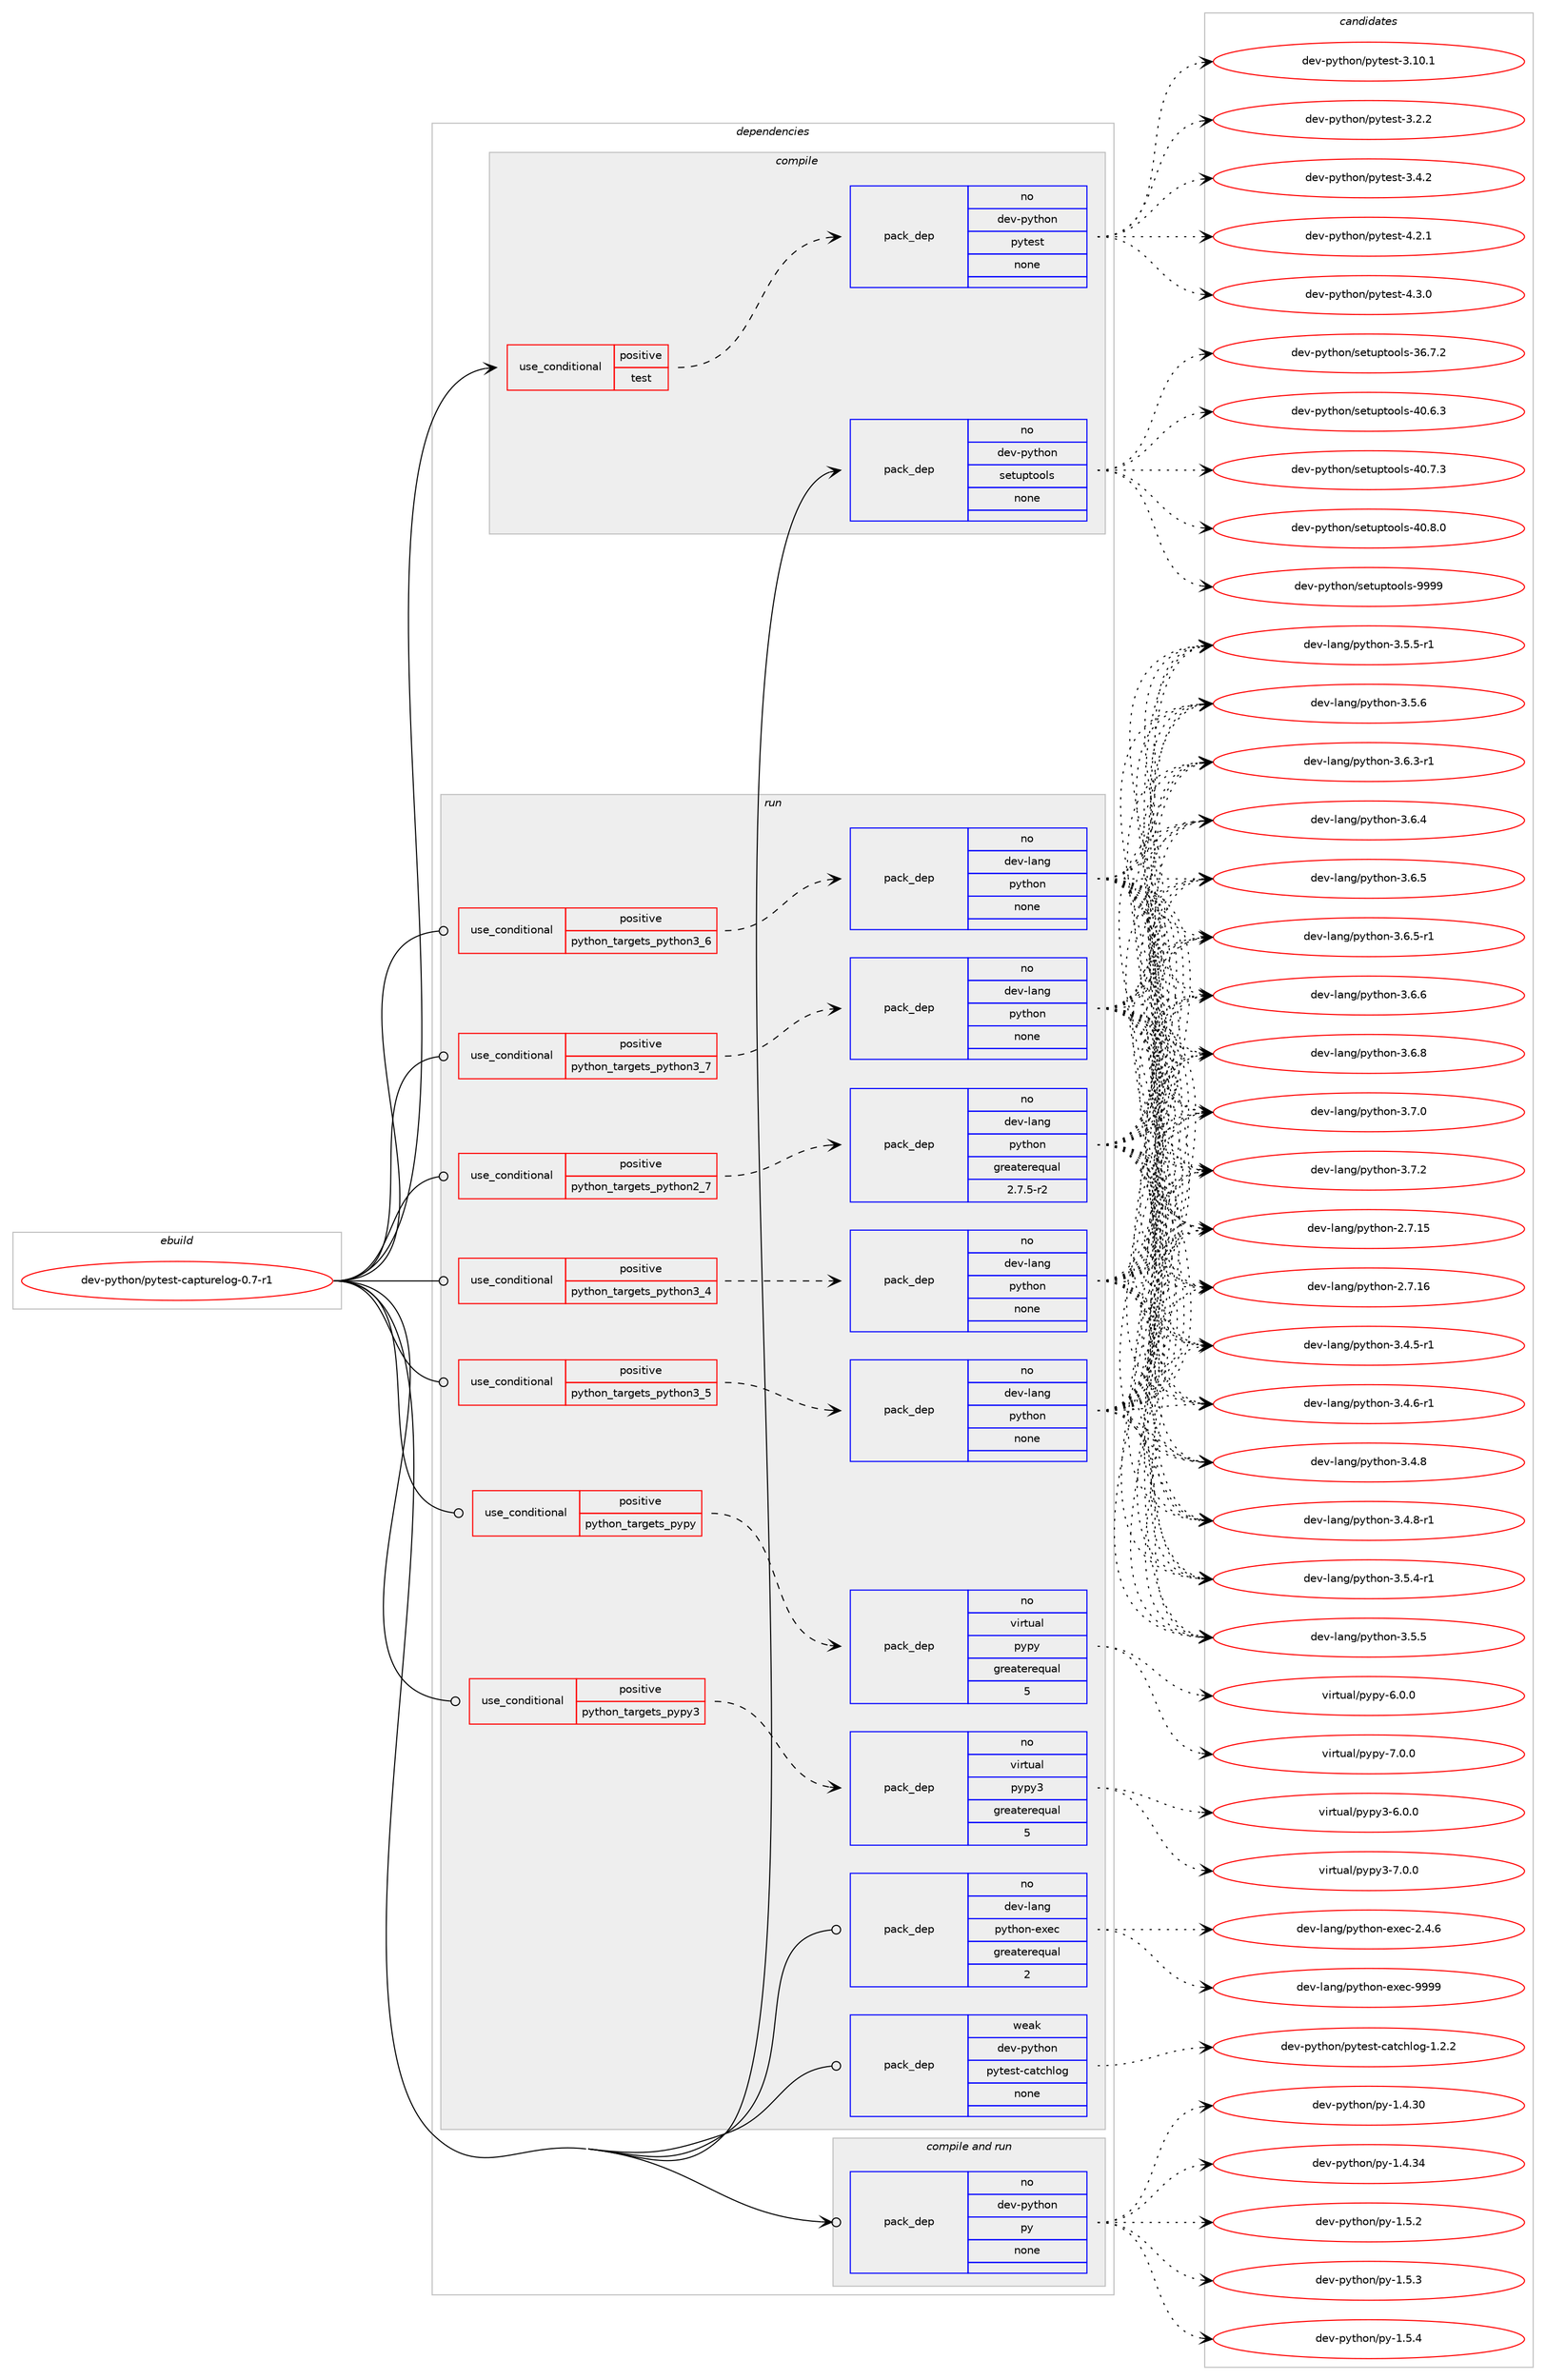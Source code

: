 digraph prolog {

# *************
# Graph options
# *************

newrank=true;
concentrate=true;
compound=true;
graph [rankdir=LR,fontname=Helvetica,fontsize=10,ranksep=1.5];#, ranksep=2.5, nodesep=0.2];
edge  [arrowhead=vee];
node  [fontname=Helvetica,fontsize=10];

# **********
# The ebuild
# **********

subgraph cluster_leftcol {
color=gray;
rank=same;
label=<<i>ebuild</i>>;
id [label="dev-python/pytest-capturelog-0.7-r1", color=red, width=4, href="../dev-python/pytest-capturelog-0.7-r1.svg"];
}

# ****************
# The dependencies
# ****************

subgraph cluster_midcol {
color=gray;
label=<<i>dependencies</i>>;
subgraph cluster_compile {
fillcolor="#eeeeee";
style=filled;
label=<<i>compile</i>>;
subgraph cond382013 {
dependency1432967 [label=<<TABLE BORDER="0" CELLBORDER="1" CELLSPACING="0" CELLPADDING="4"><TR><TD ROWSPAN="3" CELLPADDING="10">use_conditional</TD></TR><TR><TD>positive</TD></TR><TR><TD>test</TD></TR></TABLE>>, shape=none, color=red];
subgraph pack1027610 {
dependency1432968 [label=<<TABLE BORDER="0" CELLBORDER="1" CELLSPACING="0" CELLPADDING="4" WIDTH="220"><TR><TD ROWSPAN="6" CELLPADDING="30">pack_dep</TD></TR><TR><TD WIDTH="110">no</TD></TR><TR><TD>dev-python</TD></TR><TR><TD>pytest</TD></TR><TR><TD>none</TD></TR><TR><TD></TD></TR></TABLE>>, shape=none, color=blue];
}
dependency1432967:e -> dependency1432968:w [weight=20,style="dashed",arrowhead="vee"];
}
id:e -> dependency1432967:w [weight=20,style="solid",arrowhead="vee"];
subgraph pack1027611 {
dependency1432969 [label=<<TABLE BORDER="0" CELLBORDER="1" CELLSPACING="0" CELLPADDING="4" WIDTH="220"><TR><TD ROWSPAN="6" CELLPADDING="30">pack_dep</TD></TR><TR><TD WIDTH="110">no</TD></TR><TR><TD>dev-python</TD></TR><TR><TD>setuptools</TD></TR><TR><TD>none</TD></TR><TR><TD></TD></TR></TABLE>>, shape=none, color=blue];
}
id:e -> dependency1432969:w [weight=20,style="solid",arrowhead="vee"];
}
subgraph cluster_compileandrun {
fillcolor="#eeeeee";
style=filled;
label=<<i>compile and run</i>>;
subgraph pack1027612 {
dependency1432970 [label=<<TABLE BORDER="0" CELLBORDER="1" CELLSPACING="0" CELLPADDING="4" WIDTH="220"><TR><TD ROWSPAN="6" CELLPADDING="30">pack_dep</TD></TR><TR><TD WIDTH="110">no</TD></TR><TR><TD>dev-python</TD></TR><TR><TD>py</TD></TR><TR><TD>none</TD></TR><TR><TD></TD></TR></TABLE>>, shape=none, color=blue];
}
id:e -> dependency1432970:w [weight=20,style="solid",arrowhead="odotvee"];
}
subgraph cluster_run {
fillcolor="#eeeeee";
style=filled;
label=<<i>run</i>>;
subgraph cond382014 {
dependency1432971 [label=<<TABLE BORDER="0" CELLBORDER="1" CELLSPACING="0" CELLPADDING="4"><TR><TD ROWSPAN="3" CELLPADDING="10">use_conditional</TD></TR><TR><TD>positive</TD></TR><TR><TD>python_targets_pypy</TD></TR></TABLE>>, shape=none, color=red];
subgraph pack1027613 {
dependency1432972 [label=<<TABLE BORDER="0" CELLBORDER="1" CELLSPACING="0" CELLPADDING="4" WIDTH="220"><TR><TD ROWSPAN="6" CELLPADDING="30">pack_dep</TD></TR><TR><TD WIDTH="110">no</TD></TR><TR><TD>virtual</TD></TR><TR><TD>pypy</TD></TR><TR><TD>greaterequal</TD></TR><TR><TD>5</TD></TR></TABLE>>, shape=none, color=blue];
}
dependency1432971:e -> dependency1432972:w [weight=20,style="dashed",arrowhead="vee"];
}
id:e -> dependency1432971:w [weight=20,style="solid",arrowhead="odot"];
subgraph cond382015 {
dependency1432973 [label=<<TABLE BORDER="0" CELLBORDER="1" CELLSPACING="0" CELLPADDING="4"><TR><TD ROWSPAN="3" CELLPADDING="10">use_conditional</TD></TR><TR><TD>positive</TD></TR><TR><TD>python_targets_pypy3</TD></TR></TABLE>>, shape=none, color=red];
subgraph pack1027614 {
dependency1432974 [label=<<TABLE BORDER="0" CELLBORDER="1" CELLSPACING="0" CELLPADDING="4" WIDTH="220"><TR><TD ROWSPAN="6" CELLPADDING="30">pack_dep</TD></TR><TR><TD WIDTH="110">no</TD></TR><TR><TD>virtual</TD></TR><TR><TD>pypy3</TD></TR><TR><TD>greaterequal</TD></TR><TR><TD>5</TD></TR></TABLE>>, shape=none, color=blue];
}
dependency1432973:e -> dependency1432974:w [weight=20,style="dashed",arrowhead="vee"];
}
id:e -> dependency1432973:w [weight=20,style="solid",arrowhead="odot"];
subgraph cond382016 {
dependency1432975 [label=<<TABLE BORDER="0" CELLBORDER="1" CELLSPACING="0" CELLPADDING="4"><TR><TD ROWSPAN="3" CELLPADDING="10">use_conditional</TD></TR><TR><TD>positive</TD></TR><TR><TD>python_targets_python2_7</TD></TR></TABLE>>, shape=none, color=red];
subgraph pack1027615 {
dependency1432976 [label=<<TABLE BORDER="0" CELLBORDER="1" CELLSPACING="0" CELLPADDING="4" WIDTH="220"><TR><TD ROWSPAN="6" CELLPADDING="30">pack_dep</TD></TR><TR><TD WIDTH="110">no</TD></TR><TR><TD>dev-lang</TD></TR><TR><TD>python</TD></TR><TR><TD>greaterequal</TD></TR><TR><TD>2.7.5-r2</TD></TR></TABLE>>, shape=none, color=blue];
}
dependency1432975:e -> dependency1432976:w [weight=20,style="dashed",arrowhead="vee"];
}
id:e -> dependency1432975:w [weight=20,style="solid",arrowhead="odot"];
subgraph cond382017 {
dependency1432977 [label=<<TABLE BORDER="0" CELLBORDER="1" CELLSPACING="0" CELLPADDING="4"><TR><TD ROWSPAN="3" CELLPADDING="10">use_conditional</TD></TR><TR><TD>positive</TD></TR><TR><TD>python_targets_python3_4</TD></TR></TABLE>>, shape=none, color=red];
subgraph pack1027616 {
dependency1432978 [label=<<TABLE BORDER="0" CELLBORDER="1" CELLSPACING="0" CELLPADDING="4" WIDTH="220"><TR><TD ROWSPAN="6" CELLPADDING="30">pack_dep</TD></TR><TR><TD WIDTH="110">no</TD></TR><TR><TD>dev-lang</TD></TR><TR><TD>python</TD></TR><TR><TD>none</TD></TR><TR><TD></TD></TR></TABLE>>, shape=none, color=blue];
}
dependency1432977:e -> dependency1432978:w [weight=20,style="dashed",arrowhead="vee"];
}
id:e -> dependency1432977:w [weight=20,style="solid",arrowhead="odot"];
subgraph cond382018 {
dependency1432979 [label=<<TABLE BORDER="0" CELLBORDER="1" CELLSPACING="0" CELLPADDING="4"><TR><TD ROWSPAN="3" CELLPADDING="10">use_conditional</TD></TR><TR><TD>positive</TD></TR><TR><TD>python_targets_python3_5</TD></TR></TABLE>>, shape=none, color=red];
subgraph pack1027617 {
dependency1432980 [label=<<TABLE BORDER="0" CELLBORDER="1" CELLSPACING="0" CELLPADDING="4" WIDTH="220"><TR><TD ROWSPAN="6" CELLPADDING="30">pack_dep</TD></TR><TR><TD WIDTH="110">no</TD></TR><TR><TD>dev-lang</TD></TR><TR><TD>python</TD></TR><TR><TD>none</TD></TR><TR><TD></TD></TR></TABLE>>, shape=none, color=blue];
}
dependency1432979:e -> dependency1432980:w [weight=20,style="dashed",arrowhead="vee"];
}
id:e -> dependency1432979:w [weight=20,style="solid",arrowhead="odot"];
subgraph cond382019 {
dependency1432981 [label=<<TABLE BORDER="0" CELLBORDER="1" CELLSPACING="0" CELLPADDING="4"><TR><TD ROWSPAN="3" CELLPADDING="10">use_conditional</TD></TR><TR><TD>positive</TD></TR><TR><TD>python_targets_python3_6</TD></TR></TABLE>>, shape=none, color=red];
subgraph pack1027618 {
dependency1432982 [label=<<TABLE BORDER="0" CELLBORDER="1" CELLSPACING="0" CELLPADDING="4" WIDTH="220"><TR><TD ROWSPAN="6" CELLPADDING="30">pack_dep</TD></TR><TR><TD WIDTH="110">no</TD></TR><TR><TD>dev-lang</TD></TR><TR><TD>python</TD></TR><TR><TD>none</TD></TR><TR><TD></TD></TR></TABLE>>, shape=none, color=blue];
}
dependency1432981:e -> dependency1432982:w [weight=20,style="dashed",arrowhead="vee"];
}
id:e -> dependency1432981:w [weight=20,style="solid",arrowhead="odot"];
subgraph cond382020 {
dependency1432983 [label=<<TABLE BORDER="0" CELLBORDER="1" CELLSPACING="0" CELLPADDING="4"><TR><TD ROWSPAN="3" CELLPADDING="10">use_conditional</TD></TR><TR><TD>positive</TD></TR><TR><TD>python_targets_python3_7</TD></TR></TABLE>>, shape=none, color=red];
subgraph pack1027619 {
dependency1432984 [label=<<TABLE BORDER="0" CELLBORDER="1" CELLSPACING="0" CELLPADDING="4" WIDTH="220"><TR><TD ROWSPAN="6" CELLPADDING="30">pack_dep</TD></TR><TR><TD WIDTH="110">no</TD></TR><TR><TD>dev-lang</TD></TR><TR><TD>python</TD></TR><TR><TD>none</TD></TR><TR><TD></TD></TR></TABLE>>, shape=none, color=blue];
}
dependency1432983:e -> dependency1432984:w [weight=20,style="dashed",arrowhead="vee"];
}
id:e -> dependency1432983:w [weight=20,style="solid",arrowhead="odot"];
subgraph pack1027620 {
dependency1432985 [label=<<TABLE BORDER="0" CELLBORDER="1" CELLSPACING="0" CELLPADDING="4" WIDTH="220"><TR><TD ROWSPAN="6" CELLPADDING="30">pack_dep</TD></TR><TR><TD WIDTH="110">no</TD></TR><TR><TD>dev-lang</TD></TR><TR><TD>python-exec</TD></TR><TR><TD>greaterequal</TD></TR><TR><TD>2</TD></TR></TABLE>>, shape=none, color=blue];
}
id:e -> dependency1432985:w [weight=20,style="solid",arrowhead="odot"];
subgraph pack1027621 {
dependency1432986 [label=<<TABLE BORDER="0" CELLBORDER="1" CELLSPACING="0" CELLPADDING="4" WIDTH="220"><TR><TD ROWSPAN="6" CELLPADDING="30">pack_dep</TD></TR><TR><TD WIDTH="110">weak</TD></TR><TR><TD>dev-python</TD></TR><TR><TD>pytest-catchlog</TD></TR><TR><TD>none</TD></TR><TR><TD></TD></TR></TABLE>>, shape=none, color=blue];
}
id:e -> dependency1432986:w [weight=20,style="solid",arrowhead="odot"];
}
}

# **************
# The candidates
# **************

subgraph cluster_choices {
rank=same;
color=gray;
label=<<i>candidates</i>>;

subgraph choice1027610 {
color=black;
nodesep=1;
choice100101118451121211161041111104711212111610111511645514649484649 [label="dev-python/pytest-3.10.1", color=red, width=4,href="../dev-python/pytest-3.10.1.svg"];
choice1001011184511212111610411111047112121116101115116455146504650 [label="dev-python/pytest-3.2.2", color=red, width=4,href="../dev-python/pytest-3.2.2.svg"];
choice1001011184511212111610411111047112121116101115116455146524650 [label="dev-python/pytest-3.4.2", color=red, width=4,href="../dev-python/pytest-3.4.2.svg"];
choice1001011184511212111610411111047112121116101115116455246504649 [label="dev-python/pytest-4.2.1", color=red, width=4,href="../dev-python/pytest-4.2.1.svg"];
choice1001011184511212111610411111047112121116101115116455246514648 [label="dev-python/pytest-4.3.0", color=red, width=4,href="../dev-python/pytest-4.3.0.svg"];
dependency1432968:e -> choice100101118451121211161041111104711212111610111511645514649484649:w [style=dotted,weight="100"];
dependency1432968:e -> choice1001011184511212111610411111047112121116101115116455146504650:w [style=dotted,weight="100"];
dependency1432968:e -> choice1001011184511212111610411111047112121116101115116455146524650:w [style=dotted,weight="100"];
dependency1432968:e -> choice1001011184511212111610411111047112121116101115116455246504649:w [style=dotted,weight="100"];
dependency1432968:e -> choice1001011184511212111610411111047112121116101115116455246514648:w [style=dotted,weight="100"];
}
subgraph choice1027611 {
color=black;
nodesep=1;
choice100101118451121211161041111104711510111611711211611111110811545515446554650 [label="dev-python/setuptools-36.7.2", color=red, width=4,href="../dev-python/setuptools-36.7.2.svg"];
choice100101118451121211161041111104711510111611711211611111110811545524846544651 [label="dev-python/setuptools-40.6.3", color=red, width=4,href="../dev-python/setuptools-40.6.3.svg"];
choice100101118451121211161041111104711510111611711211611111110811545524846554651 [label="dev-python/setuptools-40.7.3", color=red, width=4,href="../dev-python/setuptools-40.7.3.svg"];
choice100101118451121211161041111104711510111611711211611111110811545524846564648 [label="dev-python/setuptools-40.8.0", color=red, width=4,href="../dev-python/setuptools-40.8.0.svg"];
choice10010111845112121116104111110471151011161171121161111111081154557575757 [label="dev-python/setuptools-9999", color=red, width=4,href="../dev-python/setuptools-9999.svg"];
dependency1432969:e -> choice100101118451121211161041111104711510111611711211611111110811545515446554650:w [style=dotted,weight="100"];
dependency1432969:e -> choice100101118451121211161041111104711510111611711211611111110811545524846544651:w [style=dotted,weight="100"];
dependency1432969:e -> choice100101118451121211161041111104711510111611711211611111110811545524846554651:w [style=dotted,weight="100"];
dependency1432969:e -> choice100101118451121211161041111104711510111611711211611111110811545524846564648:w [style=dotted,weight="100"];
dependency1432969:e -> choice10010111845112121116104111110471151011161171121161111111081154557575757:w [style=dotted,weight="100"];
}
subgraph choice1027612 {
color=black;
nodesep=1;
choice100101118451121211161041111104711212145494652465148 [label="dev-python/py-1.4.30", color=red, width=4,href="../dev-python/py-1.4.30.svg"];
choice100101118451121211161041111104711212145494652465152 [label="dev-python/py-1.4.34", color=red, width=4,href="../dev-python/py-1.4.34.svg"];
choice1001011184511212111610411111047112121454946534650 [label="dev-python/py-1.5.2", color=red, width=4,href="../dev-python/py-1.5.2.svg"];
choice1001011184511212111610411111047112121454946534651 [label="dev-python/py-1.5.3", color=red, width=4,href="../dev-python/py-1.5.3.svg"];
choice1001011184511212111610411111047112121454946534652 [label="dev-python/py-1.5.4", color=red, width=4,href="../dev-python/py-1.5.4.svg"];
dependency1432970:e -> choice100101118451121211161041111104711212145494652465148:w [style=dotted,weight="100"];
dependency1432970:e -> choice100101118451121211161041111104711212145494652465152:w [style=dotted,weight="100"];
dependency1432970:e -> choice1001011184511212111610411111047112121454946534650:w [style=dotted,weight="100"];
dependency1432970:e -> choice1001011184511212111610411111047112121454946534651:w [style=dotted,weight="100"];
dependency1432970:e -> choice1001011184511212111610411111047112121454946534652:w [style=dotted,weight="100"];
}
subgraph choice1027613 {
color=black;
nodesep=1;
choice1181051141161179710847112121112121455446484648 [label="virtual/pypy-6.0.0", color=red, width=4,href="../virtual/pypy-6.0.0.svg"];
choice1181051141161179710847112121112121455546484648 [label="virtual/pypy-7.0.0", color=red, width=4,href="../virtual/pypy-7.0.0.svg"];
dependency1432972:e -> choice1181051141161179710847112121112121455446484648:w [style=dotted,weight="100"];
dependency1432972:e -> choice1181051141161179710847112121112121455546484648:w [style=dotted,weight="100"];
}
subgraph choice1027614 {
color=black;
nodesep=1;
choice118105114116117971084711212111212151455446484648 [label="virtual/pypy3-6.0.0", color=red, width=4,href="../virtual/pypy3-6.0.0.svg"];
choice118105114116117971084711212111212151455546484648 [label="virtual/pypy3-7.0.0", color=red, width=4,href="../virtual/pypy3-7.0.0.svg"];
dependency1432974:e -> choice118105114116117971084711212111212151455446484648:w [style=dotted,weight="100"];
dependency1432974:e -> choice118105114116117971084711212111212151455546484648:w [style=dotted,weight="100"];
}
subgraph choice1027615 {
color=black;
nodesep=1;
choice10010111845108971101034711212111610411111045504655464953 [label="dev-lang/python-2.7.15", color=red, width=4,href="../dev-lang/python-2.7.15.svg"];
choice10010111845108971101034711212111610411111045504655464954 [label="dev-lang/python-2.7.16", color=red, width=4,href="../dev-lang/python-2.7.16.svg"];
choice1001011184510897110103471121211161041111104551465246534511449 [label="dev-lang/python-3.4.5-r1", color=red, width=4,href="../dev-lang/python-3.4.5-r1.svg"];
choice1001011184510897110103471121211161041111104551465246544511449 [label="dev-lang/python-3.4.6-r1", color=red, width=4,href="../dev-lang/python-3.4.6-r1.svg"];
choice100101118451089711010347112121116104111110455146524656 [label="dev-lang/python-3.4.8", color=red, width=4,href="../dev-lang/python-3.4.8.svg"];
choice1001011184510897110103471121211161041111104551465246564511449 [label="dev-lang/python-3.4.8-r1", color=red, width=4,href="../dev-lang/python-3.4.8-r1.svg"];
choice1001011184510897110103471121211161041111104551465346524511449 [label="dev-lang/python-3.5.4-r1", color=red, width=4,href="../dev-lang/python-3.5.4-r1.svg"];
choice100101118451089711010347112121116104111110455146534653 [label="dev-lang/python-3.5.5", color=red, width=4,href="../dev-lang/python-3.5.5.svg"];
choice1001011184510897110103471121211161041111104551465346534511449 [label="dev-lang/python-3.5.5-r1", color=red, width=4,href="../dev-lang/python-3.5.5-r1.svg"];
choice100101118451089711010347112121116104111110455146534654 [label="dev-lang/python-3.5.6", color=red, width=4,href="../dev-lang/python-3.5.6.svg"];
choice1001011184510897110103471121211161041111104551465446514511449 [label="dev-lang/python-3.6.3-r1", color=red, width=4,href="../dev-lang/python-3.6.3-r1.svg"];
choice100101118451089711010347112121116104111110455146544652 [label="dev-lang/python-3.6.4", color=red, width=4,href="../dev-lang/python-3.6.4.svg"];
choice100101118451089711010347112121116104111110455146544653 [label="dev-lang/python-3.6.5", color=red, width=4,href="../dev-lang/python-3.6.5.svg"];
choice1001011184510897110103471121211161041111104551465446534511449 [label="dev-lang/python-3.6.5-r1", color=red, width=4,href="../dev-lang/python-3.6.5-r1.svg"];
choice100101118451089711010347112121116104111110455146544654 [label="dev-lang/python-3.6.6", color=red, width=4,href="../dev-lang/python-3.6.6.svg"];
choice100101118451089711010347112121116104111110455146544656 [label="dev-lang/python-3.6.8", color=red, width=4,href="../dev-lang/python-3.6.8.svg"];
choice100101118451089711010347112121116104111110455146554648 [label="dev-lang/python-3.7.0", color=red, width=4,href="../dev-lang/python-3.7.0.svg"];
choice100101118451089711010347112121116104111110455146554650 [label="dev-lang/python-3.7.2", color=red, width=4,href="../dev-lang/python-3.7.2.svg"];
dependency1432976:e -> choice10010111845108971101034711212111610411111045504655464953:w [style=dotted,weight="100"];
dependency1432976:e -> choice10010111845108971101034711212111610411111045504655464954:w [style=dotted,weight="100"];
dependency1432976:e -> choice1001011184510897110103471121211161041111104551465246534511449:w [style=dotted,weight="100"];
dependency1432976:e -> choice1001011184510897110103471121211161041111104551465246544511449:w [style=dotted,weight="100"];
dependency1432976:e -> choice100101118451089711010347112121116104111110455146524656:w [style=dotted,weight="100"];
dependency1432976:e -> choice1001011184510897110103471121211161041111104551465246564511449:w [style=dotted,weight="100"];
dependency1432976:e -> choice1001011184510897110103471121211161041111104551465346524511449:w [style=dotted,weight="100"];
dependency1432976:e -> choice100101118451089711010347112121116104111110455146534653:w [style=dotted,weight="100"];
dependency1432976:e -> choice1001011184510897110103471121211161041111104551465346534511449:w [style=dotted,weight="100"];
dependency1432976:e -> choice100101118451089711010347112121116104111110455146534654:w [style=dotted,weight="100"];
dependency1432976:e -> choice1001011184510897110103471121211161041111104551465446514511449:w [style=dotted,weight="100"];
dependency1432976:e -> choice100101118451089711010347112121116104111110455146544652:w [style=dotted,weight="100"];
dependency1432976:e -> choice100101118451089711010347112121116104111110455146544653:w [style=dotted,weight="100"];
dependency1432976:e -> choice1001011184510897110103471121211161041111104551465446534511449:w [style=dotted,weight="100"];
dependency1432976:e -> choice100101118451089711010347112121116104111110455146544654:w [style=dotted,weight="100"];
dependency1432976:e -> choice100101118451089711010347112121116104111110455146544656:w [style=dotted,weight="100"];
dependency1432976:e -> choice100101118451089711010347112121116104111110455146554648:w [style=dotted,weight="100"];
dependency1432976:e -> choice100101118451089711010347112121116104111110455146554650:w [style=dotted,weight="100"];
}
subgraph choice1027616 {
color=black;
nodesep=1;
choice10010111845108971101034711212111610411111045504655464953 [label="dev-lang/python-2.7.15", color=red, width=4,href="../dev-lang/python-2.7.15.svg"];
choice10010111845108971101034711212111610411111045504655464954 [label="dev-lang/python-2.7.16", color=red, width=4,href="../dev-lang/python-2.7.16.svg"];
choice1001011184510897110103471121211161041111104551465246534511449 [label="dev-lang/python-3.4.5-r1", color=red, width=4,href="../dev-lang/python-3.4.5-r1.svg"];
choice1001011184510897110103471121211161041111104551465246544511449 [label="dev-lang/python-3.4.6-r1", color=red, width=4,href="../dev-lang/python-3.4.6-r1.svg"];
choice100101118451089711010347112121116104111110455146524656 [label="dev-lang/python-3.4.8", color=red, width=4,href="../dev-lang/python-3.4.8.svg"];
choice1001011184510897110103471121211161041111104551465246564511449 [label="dev-lang/python-3.4.8-r1", color=red, width=4,href="../dev-lang/python-3.4.8-r1.svg"];
choice1001011184510897110103471121211161041111104551465346524511449 [label="dev-lang/python-3.5.4-r1", color=red, width=4,href="../dev-lang/python-3.5.4-r1.svg"];
choice100101118451089711010347112121116104111110455146534653 [label="dev-lang/python-3.5.5", color=red, width=4,href="../dev-lang/python-3.5.5.svg"];
choice1001011184510897110103471121211161041111104551465346534511449 [label="dev-lang/python-3.5.5-r1", color=red, width=4,href="../dev-lang/python-3.5.5-r1.svg"];
choice100101118451089711010347112121116104111110455146534654 [label="dev-lang/python-3.5.6", color=red, width=4,href="../dev-lang/python-3.5.6.svg"];
choice1001011184510897110103471121211161041111104551465446514511449 [label="dev-lang/python-3.6.3-r1", color=red, width=4,href="../dev-lang/python-3.6.3-r1.svg"];
choice100101118451089711010347112121116104111110455146544652 [label="dev-lang/python-3.6.4", color=red, width=4,href="../dev-lang/python-3.6.4.svg"];
choice100101118451089711010347112121116104111110455146544653 [label="dev-lang/python-3.6.5", color=red, width=4,href="../dev-lang/python-3.6.5.svg"];
choice1001011184510897110103471121211161041111104551465446534511449 [label="dev-lang/python-3.6.5-r1", color=red, width=4,href="../dev-lang/python-3.6.5-r1.svg"];
choice100101118451089711010347112121116104111110455146544654 [label="dev-lang/python-3.6.6", color=red, width=4,href="../dev-lang/python-3.6.6.svg"];
choice100101118451089711010347112121116104111110455146544656 [label="dev-lang/python-3.6.8", color=red, width=4,href="../dev-lang/python-3.6.8.svg"];
choice100101118451089711010347112121116104111110455146554648 [label="dev-lang/python-3.7.0", color=red, width=4,href="../dev-lang/python-3.7.0.svg"];
choice100101118451089711010347112121116104111110455146554650 [label="dev-lang/python-3.7.2", color=red, width=4,href="../dev-lang/python-3.7.2.svg"];
dependency1432978:e -> choice10010111845108971101034711212111610411111045504655464953:w [style=dotted,weight="100"];
dependency1432978:e -> choice10010111845108971101034711212111610411111045504655464954:w [style=dotted,weight="100"];
dependency1432978:e -> choice1001011184510897110103471121211161041111104551465246534511449:w [style=dotted,weight="100"];
dependency1432978:e -> choice1001011184510897110103471121211161041111104551465246544511449:w [style=dotted,weight="100"];
dependency1432978:e -> choice100101118451089711010347112121116104111110455146524656:w [style=dotted,weight="100"];
dependency1432978:e -> choice1001011184510897110103471121211161041111104551465246564511449:w [style=dotted,weight="100"];
dependency1432978:e -> choice1001011184510897110103471121211161041111104551465346524511449:w [style=dotted,weight="100"];
dependency1432978:e -> choice100101118451089711010347112121116104111110455146534653:w [style=dotted,weight="100"];
dependency1432978:e -> choice1001011184510897110103471121211161041111104551465346534511449:w [style=dotted,weight="100"];
dependency1432978:e -> choice100101118451089711010347112121116104111110455146534654:w [style=dotted,weight="100"];
dependency1432978:e -> choice1001011184510897110103471121211161041111104551465446514511449:w [style=dotted,weight="100"];
dependency1432978:e -> choice100101118451089711010347112121116104111110455146544652:w [style=dotted,weight="100"];
dependency1432978:e -> choice100101118451089711010347112121116104111110455146544653:w [style=dotted,weight="100"];
dependency1432978:e -> choice1001011184510897110103471121211161041111104551465446534511449:w [style=dotted,weight="100"];
dependency1432978:e -> choice100101118451089711010347112121116104111110455146544654:w [style=dotted,weight="100"];
dependency1432978:e -> choice100101118451089711010347112121116104111110455146544656:w [style=dotted,weight="100"];
dependency1432978:e -> choice100101118451089711010347112121116104111110455146554648:w [style=dotted,weight="100"];
dependency1432978:e -> choice100101118451089711010347112121116104111110455146554650:w [style=dotted,weight="100"];
}
subgraph choice1027617 {
color=black;
nodesep=1;
choice10010111845108971101034711212111610411111045504655464953 [label="dev-lang/python-2.7.15", color=red, width=4,href="../dev-lang/python-2.7.15.svg"];
choice10010111845108971101034711212111610411111045504655464954 [label="dev-lang/python-2.7.16", color=red, width=4,href="../dev-lang/python-2.7.16.svg"];
choice1001011184510897110103471121211161041111104551465246534511449 [label="dev-lang/python-3.4.5-r1", color=red, width=4,href="../dev-lang/python-3.4.5-r1.svg"];
choice1001011184510897110103471121211161041111104551465246544511449 [label="dev-lang/python-3.4.6-r1", color=red, width=4,href="../dev-lang/python-3.4.6-r1.svg"];
choice100101118451089711010347112121116104111110455146524656 [label="dev-lang/python-3.4.8", color=red, width=4,href="../dev-lang/python-3.4.8.svg"];
choice1001011184510897110103471121211161041111104551465246564511449 [label="dev-lang/python-3.4.8-r1", color=red, width=4,href="../dev-lang/python-3.4.8-r1.svg"];
choice1001011184510897110103471121211161041111104551465346524511449 [label="dev-lang/python-3.5.4-r1", color=red, width=4,href="../dev-lang/python-3.5.4-r1.svg"];
choice100101118451089711010347112121116104111110455146534653 [label="dev-lang/python-3.5.5", color=red, width=4,href="../dev-lang/python-3.5.5.svg"];
choice1001011184510897110103471121211161041111104551465346534511449 [label="dev-lang/python-3.5.5-r1", color=red, width=4,href="../dev-lang/python-3.5.5-r1.svg"];
choice100101118451089711010347112121116104111110455146534654 [label="dev-lang/python-3.5.6", color=red, width=4,href="../dev-lang/python-3.5.6.svg"];
choice1001011184510897110103471121211161041111104551465446514511449 [label="dev-lang/python-3.6.3-r1", color=red, width=4,href="../dev-lang/python-3.6.3-r1.svg"];
choice100101118451089711010347112121116104111110455146544652 [label="dev-lang/python-3.6.4", color=red, width=4,href="../dev-lang/python-3.6.4.svg"];
choice100101118451089711010347112121116104111110455146544653 [label="dev-lang/python-3.6.5", color=red, width=4,href="../dev-lang/python-3.6.5.svg"];
choice1001011184510897110103471121211161041111104551465446534511449 [label="dev-lang/python-3.6.5-r1", color=red, width=4,href="../dev-lang/python-3.6.5-r1.svg"];
choice100101118451089711010347112121116104111110455146544654 [label="dev-lang/python-3.6.6", color=red, width=4,href="../dev-lang/python-3.6.6.svg"];
choice100101118451089711010347112121116104111110455146544656 [label="dev-lang/python-3.6.8", color=red, width=4,href="../dev-lang/python-3.6.8.svg"];
choice100101118451089711010347112121116104111110455146554648 [label="dev-lang/python-3.7.0", color=red, width=4,href="../dev-lang/python-3.7.0.svg"];
choice100101118451089711010347112121116104111110455146554650 [label="dev-lang/python-3.7.2", color=red, width=4,href="../dev-lang/python-3.7.2.svg"];
dependency1432980:e -> choice10010111845108971101034711212111610411111045504655464953:w [style=dotted,weight="100"];
dependency1432980:e -> choice10010111845108971101034711212111610411111045504655464954:w [style=dotted,weight="100"];
dependency1432980:e -> choice1001011184510897110103471121211161041111104551465246534511449:w [style=dotted,weight="100"];
dependency1432980:e -> choice1001011184510897110103471121211161041111104551465246544511449:w [style=dotted,weight="100"];
dependency1432980:e -> choice100101118451089711010347112121116104111110455146524656:w [style=dotted,weight="100"];
dependency1432980:e -> choice1001011184510897110103471121211161041111104551465246564511449:w [style=dotted,weight="100"];
dependency1432980:e -> choice1001011184510897110103471121211161041111104551465346524511449:w [style=dotted,weight="100"];
dependency1432980:e -> choice100101118451089711010347112121116104111110455146534653:w [style=dotted,weight="100"];
dependency1432980:e -> choice1001011184510897110103471121211161041111104551465346534511449:w [style=dotted,weight="100"];
dependency1432980:e -> choice100101118451089711010347112121116104111110455146534654:w [style=dotted,weight="100"];
dependency1432980:e -> choice1001011184510897110103471121211161041111104551465446514511449:w [style=dotted,weight="100"];
dependency1432980:e -> choice100101118451089711010347112121116104111110455146544652:w [style=dotted,weight="100"];
dependency1432980:e -> choice100101118451089711010347112121116104111110455146544653:w [style=dotted,weight="100"];
dependency1432980:e -> choice1001011184510897110103471121211161041111104551465446534511449:w [style=dotted,weight="100"];
dependency1432980:e -> choice100101118451089711010347112121116104111110455146544654:w [style=dotted,weight="100"];
dependency1432980:e -> choice100101118451089711010347112121116104111110455146544656:w [style=dotted,weight="100"];
dependency1432980:e -> choice100101118451089711010347112121116104111110455146554648:w [style=dotted,weight="100"];
dependency1432980:e -> choice100101118451089711010347112121116104111110455146554650:w [style=dotted,weight="100"];
}
subgraph choice1027618 {
color=black;
nodesep=1;
choice10010111845108971101034711212111610411111045504655464953 [label="dev-lang/python-2.7.15", color=red, width=4,href="../dev-lang/python-2.7.15.svg"];
choice10010111845108971101034711212111610411111045504655464954 [label="dev-lang/python-2.7.16", color=red, width=4,href="../dev-lang/python-2.7.16.svg"];
choice1001011184510897110103471121211161041111104551465246534511449 [label="dev-lang/python-3.4.5-r1", color=red, width=4,href="../dev-lang/python-3.4.5-r1.svg"];
choice1001011184510897110103471121211161041111104551465246544511449 [label="dev-lang/python-3.4.6-r1", color=red, width=4,href="../dev-lang/python-3.4.6-r1.svg"];
choice100101118451089711010347112121116104111110455146524656 [label="dev-lang/python-3.4.8", color=red, width=4,href="../dev-lang/python-3.4.8.svg"];
choice1001011184510897110103471121211161041111104551465246564511449 [label="dev-lang/python-3.4.8-r1", color=red, width=4,href="../dev-lang/python-3.4.8-r1.svg"];
choice1001011184510897110103471121211161041111104551465346524511449 [label="dev-lang/python-3.5.4-r1", color=red, width=4,href="../dev-lang/python-3.5.4-r1.svg"];
choice100101118451089711010347112121116104111110455146534653 [label="dev-lang/python-3.5.5", color=red, width=4,href="../dev-lang/python-3.5.5.svg"];
choice1001011184510897110103471121211161041111104551465346534511449 [label="dev-lang/python-3.5.5-r1", color=red, width=4,href="../dev-lang/python-3.5.5-r1.svg"];
choice100101118451089711010347112121116104111110455146534654 [label="dev-lang/python-3.5.6", color=red, width=4,href="../dev-lang/python-3.5.6.svg"];
choice1001011184510897110103471121211161041111104551465446514511449 [label="dev-lang/python-3.6.3-r1", color=red, width=4,href="../dev-lang/python-3.6.3-r1.svg"];
choice100101118451089711010347112121116104111110455146544652 [label="dev-lang/python-3.6.4", color=red, width=4,href="../dev-lang/python-3.6.4.svg"];
choice100101118451089711010347112121116104111110455146544653 [label="dev-lang/python-3.6.5", color=red, width=4,href="../dev-lang/python-3.6.5.svg"];
choice1001011184510897110103471121211161041111104551465446534511449 [label="dev-lang/python-3.6.5-r1", color=red, width=4,href="../dev-lang/python-3.6.5-r1.svg"];
choice100101118451089711010347112121116104111110455146544654 [label="dev-lang/python-3.6.6", color=red, width=4,href="../dev-lang/python-3.6.6.svg"];
choice100101118451089711010347112121116104111110455146544656 [label="dev-lang/python-3.6.8", color=red, width=4,href="../dev-lang/python-3.6.8.svg"];
choice100101118451089711010347112121116104111110455146554648 [label="dev-lang/python-3.7.0", color=red, width=4,href="../dev-lang/python-3.7.0.svg"];
choice100101118451089711010347112121116104111110455146554650 [label="dev-lang/python-3.7.2", color=red, width=4,href="../dev-lang/python-3.7.2.svg"];
dependency1432982:e -> choice10010111845108971101034711212111610411111045504655464953:w [style=dotted,weight="100"];
dependency1432982:e -> choice10010111845108971101034711212111610411111045504655464954:w [style=dotted,weight="100"];
dependency1432982:e -> choice1001011184510897110103471121211161041111104551465246534511449:w [style=dotted,weight="100"];
dependency1432982:e -> choice1001011184510897110103471121211161041111104551465246544511449:w [style=dotted,weight="100"];
dependency1432982:e -> choice100101118451089711010347112121116104111110455146524656:w [style=dotted,weight="100"];
dependency1432982:e -> choice1001011184510897110103471121211161041111104551465246564511449:w [style=dotted,weight="100"];
dependency1432982:e -> choice1001011184510897110103471121211161041111104551465346524511449:w [style=dotted,weight="100"];
dependency1432982:e -> choice100101118451089711010347112121116104111110455146534653:w [style=dotted,weight="100"];
dependency1432982:e -> choice1001011184510897110103471121211161041111104551465346534511449:w [style=dotted,weight="100"];
dependency1432982:e -> choice100101118451089711010347112121116104111110455146534654:w [style=dotted,weight="100"];
dependency1432982:e -> choice1001011184510897110103471121211161041111104551465446514511449:w [style=dotted,weight="100"];
dependency1432982:e -> choice100101118451089711010347112121116104111110455146544652:w [style=dotted,weight="100"];
dependency1432982:e -> choice100101118451089711010347112121116104111110455146544653:w [style=dotted,weight="100"];
dependency1432982:e -> choice1001011184510897110103471121211161041111104551465446534511449:w [style=dotted,weight="100"];
dependency1432982:e -> choice100101118451089711010347112121116104111110455146544654:w [style=dotted,weight="100"];
dependency1432982:e -> choice100101118451089711010347112121116104111110455146544656:w [style=dotted,weight="100"];
dependency1432982:e -> choice100101118451089711010347112121116104111110455146554648:w [style=dotted,weight="100"];
dependency1432982:e -> choice100101118451089711010347112121116104111110455146554650:w [style=dotted,weight="100"];
}
subgraph choice1027619 {
color=black;
nodesep=1;
choice10010111845108971101034711212111610411111045504655464953 [label="dev-lang/python-2.7.15", color=red, width=4,href="../dev-lang/python-2.7.15.svg"];
choice10010111845108971101034711212111610411111045504655464954 [label="dev-lang/python-2.7.16", color=red, width=4,href="../dev-lang/python-2.7.16.svg"];
choice1001011184510897110103471121211161041111104551465246534511449 [label="dev-lang/python-3.4.5-r1", color=red, width=4,href="../dev-lang/python-3.4.5-r1.svg"];
choice1001011184510897110103471121211161041111104551465246544511449 [label="dev-lang/python-3.4.6-r1", color=red, width=4,href="../dev-lang/python-3.4.6-r1.svg"];
choice100101118451089711010347112121116104111110455146524656 [label="dev-lang/python-3.4.8", color=red, width=4,href="../dev-lang/python-3.4.8.svg"];
choice1001011184510897110103471121211161041111104551465246564511449 [label="dev-lang/python-3.4.8-r1", color=red, width=4,href="../dev-lang/python-3.4.8-r1.svg"];
choice1001011184510897110103471121211161041111104551465346524511449 [label="dev-lang/python-3.5.4-r1", color=red, width=4,href="../dev-lang/python-3.5.4-r1.svg"];
choice100101118451089711010347112121116104111110455146534653 [label="dev-lang/python-3.5.5", color=red, width=4,href="../dev-lang/python-3.5.5.svg"];
choice1001011184510897110103471121211161041111104551465346534511449 [label="dev-lang/python-3.5.5-r1", color=red, width=4,href="../dev-lang/python-3.5.5-r1.svg"];
choice100101118451089711010347112121116104111110455146534654 [label="dev-lang/python-3.5.6", color=red, width=4,href="../dev-lang/python-3.5.6.svg"];
choice1001011184510897110103471121211161041111104551465446514511449 [label="dev-lang/python-3.6.3-r1", color=red, width=4,href="../dev-lang/python-3.6.3-r1.svg"];
choice100101118451089711010347112121116104111110455146544652 [label="dev-lang/python-3.6.4", color=red, width=4,href="../dev-lang/python-3.6.4.svg"];
choice100101118451089711010347112121116104111110455146544653 [label="dev-lang/python-3.6.5", color=red, width=4,href="../dev-lang/python-3.6.5.svg"];
choice1001011184510897110103471121211161041111104551465446534511449 [label="dev-lang/python-3.6.5-r1", color=red, width=4,href="../dev-lang/python-3.6.5-r1.svg"];
choice100101118451089711010347112121116104111110455146544654 [label="dev-lang/python-3.6.6", color=red, width=4,href="../dev-lang/python-3.6.6.svg"];
choice100101118451089711010347112121116104111110455146544656 [label="dev-lang/python-3.6.8", color=red, width=4,href="../dev-lang/python-3.6.8.svg"];
choice100101118451089711010347112121116104111110455146554648 [label="dev-lang/python-3.7.0", color=red, width=4,href="../dev-lang/python-3.7.0.svg"];
choice100101118451089711010347112121116104111110455146554650 [label="dev-lang/python-3.7.2", color=red, width=4,href="../dev-lang/python-3.7.2.svg"];
dependency1432984:e -> choice10010111845108971101034711212111610411111045504655464953:w [style=dotted,weight="100"];
dependency1432984:e -> choice10010111845108971101034711212111610411111045504655464954:w [style=dotted,weight="100"];
dependency1432984:e -> choice1001011184510897110103471121211161041111104551465246534511449:w [style=dotted,weight="100"];
dependency1432984:e -> choice1001011184510897110103471121211161041111104551465246544511449:w [style=dotted,weight="100"];
dependency1432984:e -> choice100101118451089711010347112121116104111110455146524656:w [style=dotted,weight="100"];
dependency1432984:e -> choice1001011184510897110103471121211161041111104551465246564511449:w [style=dotted,weight="100"];
dependency1432984:e -> choice1001011184510897110103471121211161041111104551465346524511449:w [style=dotted,weight="100"];
dependency1432984:e -> choice100101118451089711010347112121116104111110455146534653:w [style=dotted,weight="100"];
dependency1432984:e -> choice1001011184510897110103471121211161041111104551465346534511449:w [style=dotted,weight="100"];
dependency1432984:e -> choice100101118451089711010347112121116104111110455146534654:w [style=dotted,weight="100"];
dependency1432984:e -> choice1001011184510897110103471121211161041111104551465446514511449:w [style=dotted,weight="100"];
dependency1432984:e -> choice100101118451089711010347112121116104111110455146544652:w [style=dotted,weight="100"];
dependency1432984:e -> choice100101118451089711010347112121116104111110455146544653:w [style=dotted,weight="100"];
dependency1432984:e -> choice1001011184510897110103471121211161041111104551465446534511449:w [style=dotted,weight="100"];
dependency1432984:e -> choice100101118451089711010347112121116104111110455146544654:w [style=dotted,weight="100"];
dependency1432984:e -> choice100101118451089711010347112121116104111110455146544656:w [style=dotted,weight="100"];
dependency1432984:e -> choice100101118451089711010347112121116104111110455146554648:w [style=dotted,weight="100"];
dependency1432984:e -> choice100101118451089711010347112121116104111110455146554650:w [style=dotted,weight="100"];
}
subgraph choice1027620 {
color=black;
nodesep=1;
choice1001011184510897110103471121211161041111104510112010199455046524654 [label="dev-lang/python-exec-2.4.6", color=red, width=4,href="../dev-lang/python-exec-2.4.6.svg"];
choice10010111845108971101034711212111610411111045101120101994557575757 [label="dev-lang/python-exec-9999", color=red, width=4,href="../dev-lang/python-exec-9999.svg"];
dependency1432985:e -> choice1001011184510897110103471121211161041111104510112010199455046524654:w [style=dotted,weight="100"];
dependency1432985:e -> choice10010111845108971101034711212111610411111045101120101994557575757:w [style=dotted,weight="100"];
}
subgraph choice1027621 {
color=black;
nodesep=1;
choice100101118451121211161041111104711212111610111511645999711699104108111103454946504650 [label="dev-python/pytest-catchlog-1.2.2", color=red, width=4,href="../dev-python/pytest-catchlog-1.2.2.svg"];
dependency1432986:e -> choice100101118451121211161041111104711212111610111511645999711699104108111103454946504650:w [style=dotted,weight="100"];
}
}

}
